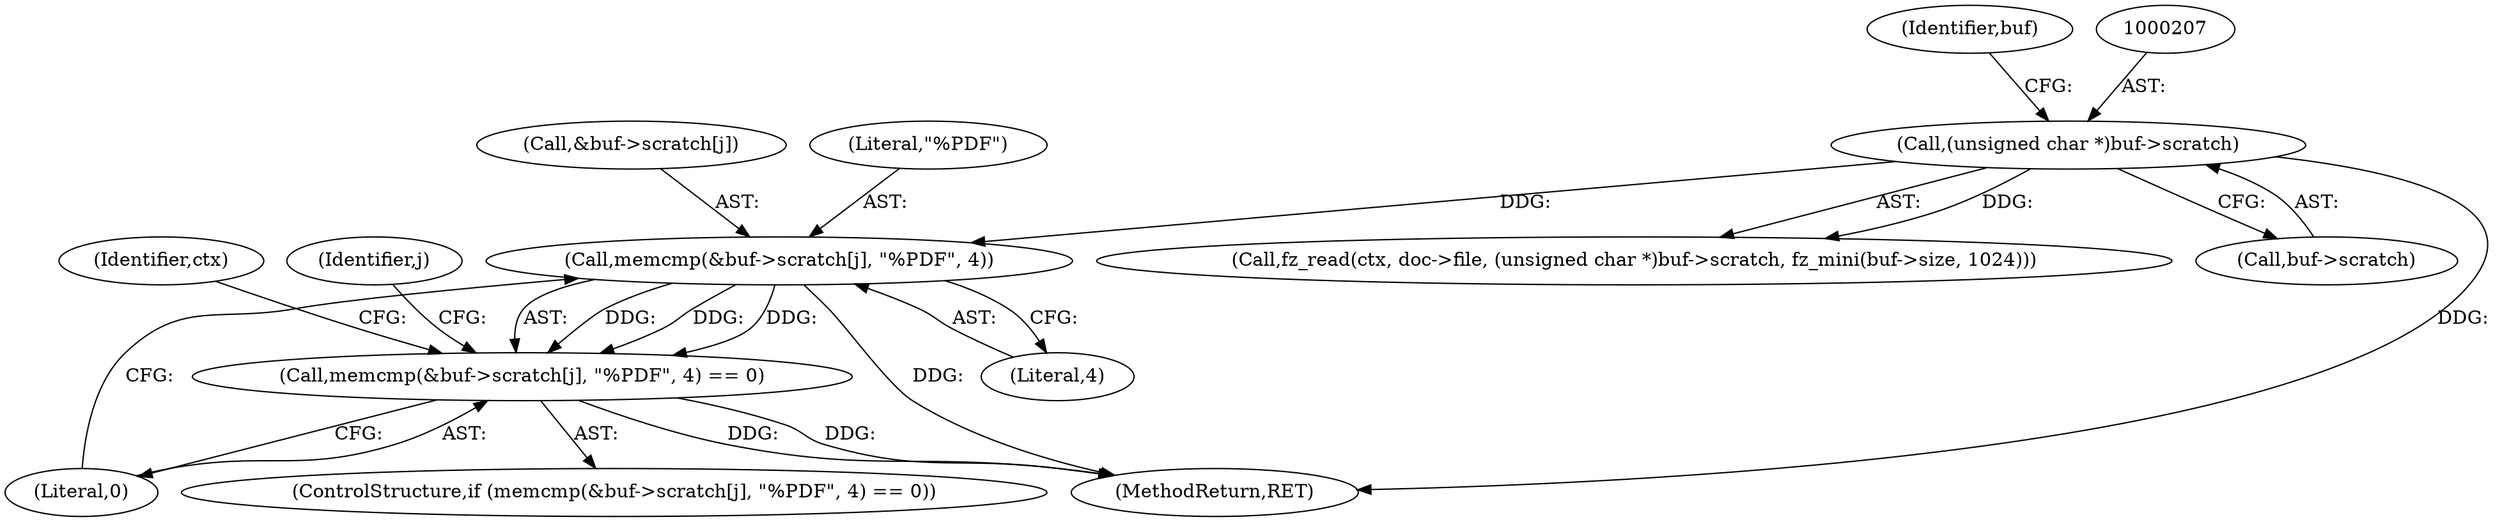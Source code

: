 digraph "0_ghostscript_1e03c06456d997435019fb3526fa2d4be7dbc6ec_0@API" {
"1000242" [label="(Call,memcmp(&buf->scratch[j], \"%PDF\", 4))"];
"1000206" [label="(Call,(unsigned char *)buf->scratch)"];
"1000241" [label="(Call,memcmp(&buf->scratch[j], \"%PDF\", 4) == 0)"];
"1000201" [label="(Call,fz_read(ctx, doc->file, (unsigned char *)buf->scratch, fz_mini(buf->size, 1024)))"];
"1000240" [label="(ControlStructure,if (memcmp(&buf->scratch[j], \"%PDF\", 4) == 0))"];
"1000251" [label="(Literal,0)"];
"1000250" [label="(Literal,4)"];
"1000242" [label="(Call,memcmp(&buf->scratch[j], \"%PDF\", 4))"];
"1000241" [label="(Call,memcmp(&buf->scratch[j], \"%PDF\", 4) == 0)"];
"1000243" [label="(Call,&buf->scratch[j])"];
"1000213" [label="(Identifier,buf)"];
"1000254" [label="(Identifier,ctx)"];
"1001071" [label="(MethodReturn,RET)"];
"1000208" [label="(Call,buf->scratch)"];
"1000238" [label="(Identifier,j)"];
"1000249" [label="(Literal,\"%PDF\")"];
"1000206" [label="(Call,(unsigned char *)buf->scratch)"];
"1000242" -> "1000241"  [label="AST: "];
"1000242" -> "1000250"  [label="CFG: "];
"1000243" -> "1000242"  [label="AST: "];
"1000249" -> "1000242"  [label="AST: "];
"1000250" -> "1000242"  [label="AST: "];
"1000251" -> "1000242"  [label="CFG: "];
"1000242" -> "1001071"  [label="DDG: "];
"1000242" -> "1000241"  [label="DDG: "];
"1000242" -> "1000241"  [label="DDG: "];
"1000242" -> "1000241"  [label="DDG: "];
"1000206" -> "1000242"  [label="DDG: "];
"1000206" -> "1000201"  [label="AST: "];
"1000206" -> "1000208"  [label="CFG: "];
"1000207" -> "1000206"  [label="AST: "];
"1000208" -> "1000206"  [label="AST: "];
"1000213" -> "1000206"  [label="CFG: "];
"1000206" -> "1001071"  [label="DDG: "];
"1000206" -> "1000201"  [label="DDG: "];
"1000241" -> "1000240"  [label="AST: "];
"1000241" -> "1000251"  [label="CFG: "];
"1000251" -> "1000241"  [label="AST: "];
"1000254" -> "1000241"  [label="CFG: "];
"1000238" -> "1000241"  [label="CFG: "];
"1000241" -> "1001071"  [label="DDG: "];
"1000241" -> "1001071"  [label="DDG: "];
}
